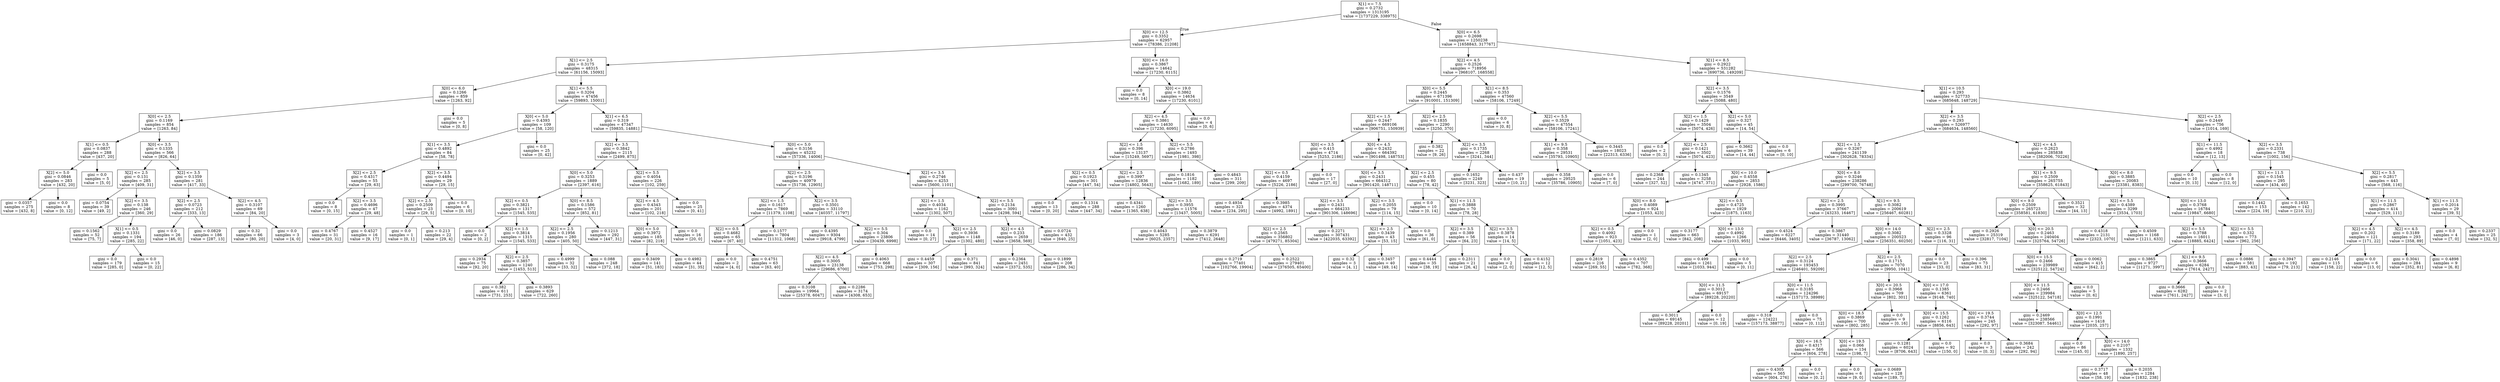 digraph Tree {
node [shape=box] ;
0 [label="X[1] <= 7.5\ngini = 0.2732\nsamples = 1313195\nvalue = [1737229, 338975]"] ;
1 [label="X[0] <= 12.5\ngini = 0.3352\nsamples = 62957\nvalue = [78386, 21208]"] ;
0 -> 1 [labeldistance=2.5, labelangle=45, headlabel="True"] ;
2 [label="X[1] <= 2.5\ngini = 0.3175\nsamples = 48315\nvalue = [61156, 15093]"] ;
1 -> 2 ;
3 [label="X[0] <= 6.0\ngini = 0.1266\nsamples = 859\nvalue = [1263, 92]"] ;
2 -> 3 ;
4 [label="X[0] <= 2.5\ngini = 0.1169\nsamples = 854\nvalue = [1263, 84]"] ;
3 -> 4 ;
5 [label="X[1] <= 0.5\ngini = 0.0837\nsamples = 288\nvalue = [437, 20]"] ;
4 -> 5 ;
6 [label="X[2] <= 5.0\ngini = 0.0846\nsamples = 283\nvalue = [432, 20]"] ;
5 -> 6 ;
7 [label="gini = 0.0357\nsamples = 275\nvalue = [432, 8]"] ;
6 -> 7 ;
8 [label="gini = 0.0\nsamples = 8\nvalue = [0, 12]"] ;
6 -> 8 ;
9 [label="gini = 0.0\nsamples = 5\nvalue = [5, 0]"] ;
5 -> 9 ;
10 [label="X[0] <= 3.5\ngini = 0.1335\nsamples = 566\nvalue = [826, 64]"] ;
4 -> 10 ;
11 [label="X[2] <= 2.5\ngini = 0.131\nsamples = 285\nvalue = [409, 31]"] ;
10 -> 11 ;
12 [label="gini = 0.0754\nsamples = 39\nvalue = [49, 2]"] ;
11 -> 12 ;
13 [label="X[2] <= 3.5\ngini = 0.138\nsamples = 246\nvalue = [360, 29]"] ;
11 -> 13 ;
14 [label="gini = 0.1562\nsamples = 52\nvalue = [75, 7]"] ;
13 -> 14 ;
15 [label="X[1] <= 0.5\ngini = 0.1331\nsamples = 194\nvalue = [285, 22]"] ;
13 -> 15 ;
16 [label="gini = 0.0\nsamples = 179\nvalue = [285, 0]"] ;
15 -> 16 ;
17 [label="gini = 0.0\nsamples = 15\nvalue = [0, 22]"] ;
15 -> 17 ;
18 [label="X[2] <= 3.5\ngini = 0.1359\nsamples = 281\nvalue = [417, 33]"] ;
10 -> 18 ;
19 [label="X[2] <= 2.5\ngini = 0.0723\nsamples = 212\nvalue = [333, 13]"] ;
18 -> 19 ;
20 [label="gini = 0.0\nsamples = 26\nvalue = [46, 0]"] ;
19 -> 20 ;
21 [label="gini = 0.0829\nsamples = 186\nvalue = [287, 13]"] ;
19 -> 21 ;
22 [label="X[2] <= 4.5\ngini = 0.3107\nsamples = 69\nvalue = [84, 20]"] ;
18 -> 22 ;
23 [label="gini = 0.32\nsamples = 66\nvalue = [80, 20]"] ;
22 -> 23 ;
24 [label="gini = 0.0\nsamples = 3\nvalue = [4, 0]"] ;
22 -> 24 ;
25 [label="gini = 0.0\nsamples = 5\nvalue = [0, 8]"] ;
3 -> 25 ;
26 [label="X[1] <= 5.5\ngini = 0.3204\nsamples = 47456\nvalue = [59893, 15001]"] ;
2 -> 26 ;
27 [label="X[0] <= 5.0\ngini = 0.4393\nsamples = 109\nvalue = [58, 120]"] ;
26 -> 27 ;
28 [label="X[1] <= 3.5\ngini = 0.4892\nsamples = 84\nvalue = [58, 78]"] ;
27 -> 28 ;
29 [label="X[2] <= 2.5\ngini = 0.4317\nsamples = 55\nvalue = [29, 63]"] ;
28 -> 29 ;
30 [label="gini = 0.0\nsamples = 8\nvalue = [0, 15]"] ;
29 -> 30 ;
31 [label="X[2] <= 3.5\ngini = 0.4696\nsamples = 47\nvalue = [29, 48]"] ;
29 -> 31 ;
32 [label="gini = 0.4767\nsamples = 31\nvalue = [20, 31]"] ;
31 -> 32 ;
33 [label="gini = 0.4527\nsamples = 16\nvalue = [9, 17]"] ;
31 -> 33 ;
34 [label="X[2] <= 3.5\ngini = 0.4494\nsamples = 29\nvalue = [29, 15]"] ;
28 -> 34 ;
35 [label="X[2] <= 2.5\ngini = 0.2509\nsamples = 23\nvalue = [29, 5]"] ;
34 -> 35 ;
36 [label="gini = 0.0\nsamples = 1\nvalue = [0, 1]"] ;
35 -> 36 ;
37 [label="gini = 0.213\nsamples = 22\nvalue = [29, 4]"] ;
35 -> 37 ;
38 [label="gini = 0.0\nsamples = 6\nvalue = [0, 10]"] ;
34 -> 38 ;
39 [label="gini = 0.0\nsamples = 25\nvalue = [0, 42]"] ;
27 -> 39 ;
40 [label="X[1] <= 6.5\ngini = 0.319\nsamples = 47347\nvalue = [59835, 14881]"] ;
26 -> 40 ;
41 [label="X[2] <= 3.5\ngini = 0.3842\nsamples = 2115\nvalue = [2499, 875]"] ;
40 -> 41 ;
42 [label="X[0] <= 5.0\ngini = 0.3253\nsamples = 1889\nvalue = [2397, 616]"] ;
41 -> 42 ;
43 [label="X[2] <= 0.5\ngini = 0.3821\nsamples = 1317\nvalue = [1545, 535]"] ;
42 -> 43 ;
44 [label="gini = 0.0\nsamples = 2\nvalue = [0, 2]"] ;
43 -> 44 ;
45 [label="X[2] <= 1.5\ngini = 0.3814\nsamples = 1315\nvalue = [1545, 533]"] ;
43 -> 45 ;
46 [label="gini = 0.2934\nsamples = 75\nvalue = [92, 20]"] ;
45 -> 46 ;
47 [label="X[2] <= 2.5\ngini = 0.3857\nsamples = 1240\nvalue = [1453, 513]"] ;
45 -> 47 ;
48 [label="gini = 0.382\nsamples = 611\nvalue = [731, 253]"] ;
47 -> 48 ;
49 [label="gini = 0.3893\nsamples = 629\nvalue = [722, 260]"] ;
47 -> 49 ;
50 [label="X[0] <= 8.5\ngini = 0.1586\nsamples = 572\nvalue = [852, 81]"] ;
42 -> 50 ;
51 [label="X[2] <= 2.5\ngini = 0.1956\nsamples = 280\nvalue = [405, 50]"] ;
50 -> 51 ;
52 [label="gini = 0.4999\nsamples = 32\nvalue = [33, 32]"] ;
51 -> 52 ;
53 [label="gini = 0.088\nsamples = 248\nvalue = [372, 18]"] ;
51 -> 53 ;
54 [label="gini = 0.1213\nsamples = 292\nvalue = [447, 31]"] ;
50 -> 54 ;
55 [label="X[2] <= 5.5\ngini = 0.4054\nsamples = 226\nvalue = [102, 259]"] ;
41 -> 55 ;
56 [label="X[2] <= 4.5\ngini = 0.4343\nsamples = 201\nvalue = [102, 218]"] ;
55 -> 56 ;
57 [label="X[0] <= 5.0\ngini = 0.3972\nsamples = 185\nvalue = [82, 218]"] ;
56 -> 57 ;
58 [label="gini = 0.3409\nsamples = 141\nvalue = [51, 183]"] ;
57 -> 58 ;
59 [label="gini = 0.4982\nsamples = 44\nvalue = [31, 35]"] ;
57 -> 59 ;
60 [label="gini = 0.0\nsamples = 16\nvalue = [20, 0]"] ;
56 -> 60 ;
61 [label="gini = 0.0\nsamples = 25\nvalue = [0, 41]"] ;
55 -> 61 ;
62 [label="X[0] <= 5.0\ngini = 0.3156\nsamples = 45232\nvalue = [57336, 14006]"] ;
40 -> 62 ;
63 [label="X[2] <= 2.5\ngini = 0.3196\nsamples = 40979\nvalue = [51736, 12905]"] ;
62 -> 63 ;
64 [label="X[2] <= 1.5\ngini = 0.1617\nsamples = 7869\nvalue = [11379, 1108]"] ;
63 -> 64 ;
65 [label="X[2] <= 0.5\ngini = 0.4682\nsamples = 65\nvalue = [67, 40]"] ;
64 -> 65 ;
66 [label="gini = 0.0\nsamples = 2\nvalue = [4, 0]"] ;
65 -> 66 ;
67 [label="gini = 0.4751\nsamples = 63\nvalue = [63, 40]"] ;
65 -> 67 ;
68 [label="gini = 0.1577\nsamples = 7804\nvalue = [11312, 1068]"] ;
64 -> 68 ;
69 [label="X[2] <= 3.5\ngini = 0.3501\nsamples = 33110\nvalue = [40357, 11797]"] ;
63 -> 69 ;
70 [label="gini = 0.4395\nsamples = 9304\nvalue = [9918, 4799]"] ;
69 -> 70 ;
71 [label="X[2] <= 5.5\ngini = 0.304\nsamples = 23806\nvalue = [30439, 6998]"] ;
69 -> 71 ;
72 [label="X[2] <= 4.5\ngini = 0.3005\nsamples = 23138\nvalue = [29686, 6700]"] ;
71 -> 72 ;
73 [label="gini = 0.3108\nsamples = 19964\nvalue = [25378, 6047]"] ;
72 -> 73 ;
74 [label="gini = 0.2286\nsamples = 3174\nvalue = [4308, 653]"] ;
72 -> 74 ;
75 [label="gini = 0.4063\nsamples = 668\nvalue = [753, 298]"] ;
71 -> 75 ;
76 [label="X[2] <= 3.5\ngini = 0.2746\nsamples = 4253\nvalue = [5600, 1101]"] ;
62 -> 76 ;
77 [label="X[2] <= 1.5\ngini = 0.4034\nsamples = 1162\nvalue = [1302, 507]"] ;
76 -> 77 ;
78 [label="gini = 0.0\nsamples = 14\nvalue = [0, 27]"] ;
77 -> 78 ;
79 [label="X[2] <= 2.5\ngini = 0.3936\nsamples = 1148\nvalue = [1302, 480]"] ;
77 -> 79 ;
80 [label="gini = 0.4459\nsamples = 307\nvalue = [309, 156]"] ;
79 -> 80 ;
81 [label="gini = 0.371\nsamples = 841\nvalue = [993, 324]"] ;
79 -> 81 ;
82 [label="X[2] <= 5.5\ngini = 0.2134\nsamples = 3091\nvalue = [4298, 594]"] ;
76 -> 82 ;
83 [label="X[2] <= 4.5\ngini = 0.233\nsamples = 2659\nvalue = [3658, 569]"] ;
82 -> 83 ;
84 [label="gini = 0.2364\nsamples = 2451\nvalue = [3372, 535]"] ;
83 -> 84 ;
85 [label="gini = 0.1899\nsamples = 208\nvalue = [286, 34]"] ;
83 -> 85 ;
86 [label="gini = 0.0724\nsamples = 432\nvalue = [640, 25]"] ;
82 -> 86 ;
87 [label="X[0] <= 16.0\ngini = 0.3867\nsamples = 14642\nvalue = [17230, 6115]"] ;
1 -> 87 ;
88 [label="gini = 0.0\nsamples = 8\nvalue = [0, 14]"] ;
87 -> 88 ;
89 [label="X[0] <= 19.0\ngini = 0.3862\nsamples = 14634\nvalue = [17230, 6101]"] ;
87 -> 89 ;
90 [label="X[2] <= 4.5\ngini = 0.3861\nsamples = 14630\nvalue = [17230, 6095]"] ;
89 -> 90 ;
91 [label="X[2] <= 1.5\ngini = 0.396\nsamples = 13137\nvalue = [15249, 5697]"] ;
90 -> 91 ;
92 [label="X[2] <= 0.5\ngini = 0.1923\nsamples = 301\nvalue = [447, 54]"] ;
91 -> 92 ;
93 [label="gini = 0.0\nsamples = 13\nvalue = [0, 20]"] ;
92 -> 93 ;
94 [label="gini = 0.1314\nsamples = 288\nvalue = [447, 34]"] ;
92 -> 94 ;
95 [label="X[2] <= 2.5\ngini = 0.3997\nsamples = 12836\nvalue = [14802, 5643]"] ;
91 -> 95 ;
96 [label="gini = 0.4341\nsamples = 1260\nvalue = [1365, 638]"] ;
95 -> 96 ;
97 [label="X[2] <= 3.5\ngini = 0.3955\nsamples = 11576\nvalue = [13437, 5005]"] ;
95 -> 97 ;
98 [label="gini = 0.4043\nsamples = 5285\nvalue = [6025, 2357]"] ;
97 -> 98 ;
99 [label="gini = 0.3879\nsamples = 6291\nvalue = [7412, 2648]"] ;
97 -> 99 ;
100 [label="X[2] <= 5.5\ngini = 0.2786\nsamples = 1493\nvalue = [1981, 398]"] ;
90 -> 100 ;
101 [label="gini = 0.1816\nsamples = 1182\nvalue = [1682, 189]"] ;
100 -> 101 ;
102 [label="gini = 0.4843\nsamples = 311\nvalue = [299, 209]"] ;
100 -> 102 ;
103 [label="gini = 0.0\nsamples = 4\nvalue = [0, 6]"] ;
89 -> 103 ;
104 [label="X[0] <= 6.5\ngini = 0.2698\nsamples = 1250238\nvalue = [1658843, 317767]"] ;
0 -> 104 [labeldistance=2.5, labelangle=-45, headlabel="False"] ;
105 [label="X[2] <= 4.5\ngini = 0.2526\nsamples = 718956\nvalue = [968107, 168558]"] ;
104 -> 105 ;
106 [label="X[0] <= 5.5\ngini = 0.2445\nsamples = 671396\nvalue = [910001, 151309]"] ;
105 -> 106 ;
107 [label="X[2] <= 1.5\ngini = 0.2447\nsamples = 669106\nvalue = [906751, 150939]"] ;
106 -> 107 ;
108 [label="X[0] <= 3.5\ngini = 0.415\nsamples = 4714\nvalue = [5253, 2186]"] ;
107 -> 108 ;
109 [label="X[2] <= 0.5\ngini = 0.4159\nsamples = 4697\nvalue = [5226, 2186]"] ;
108 -> 109 ;
110 [label="gini = 0.4934\nsamples = 323\nvalue = [234, 295]"] ;
109 -> 110 ;
111 [label="gini = 0.3985\nsamples = 4374\nvalue = [4992, 1891]"] ;
109 -> 111 ;
112 [label="gini = 0.0\nsamples = 17\nvalue = [27, 0]"] ;
108 -> 112 ;
113 [label="X[0] <= 4.5\ngini = 0.2432\nsamples = 664392\nvalue = [901498, 148753]"] ;
107 -> 113 ;
114 [label="X[0] <= 3.5\ngini = 0.2431\nsamples = 664312\nvalue = [901420, 148711]"] ;
113 -> 114 ;
115 [label="X[2] <= 3.5\ngini = 0.2431\nsamples = 664233\nvalue = [901306, 148696]"] ;
114 -> 115 ;
116 [label="X[2] <= 2.5\ngini = 0.2565\nsamples = 356802\nvalue = [479271, 85304]"] ;
115 -> 116 ;
117 [label="gini = 0.2719\nsamples = 77401\nvalue = [102766, 19904]"] ;
116 -> 117 ;
118 [label="gini = 0.2522\nsamples = 279401\nvalue = [376505, 65400]"] ;
116 -> 118 ;
119 [label="gini = 0.2271\nsamples = 307431\nvalue = [422035, 63392]"] ;
115 -> 119 ;
120 [label="X[2] <= 3.5\ngini = 0.2055\nsamples = 79\nvalue = [114, 15]"] ;
114 -> 120 ;
121 [label="X[2] <= 2.5\ngini = 0.3439\nsamples = 43\nvalue = [53, 15]"] ;
120 -> 121 ;
122 [label="gini = 0.32\nsamples = 3\nvalue = [4, 1]"] ;
121 -> 122 ;
123 [label="gini = 0.3457\nsamples = 40\nvalue = [49, 14]"] ;
121 -> 123 ;
124 [label="gini = 0.0\nsamples = 36\nvalue = [61, 0]"] ;
120 -> 124 ;
125 [label="X[2] <= 2.5\ngini = 0.455\nsamples = 80\nvalue = [78, 42]"] ;
113 -> 125 ;
126 [label="gini = 0.0\nsamples = 10\nvalue = [0, 14]"] ;
125 -> 126 ;
127 [label="X[1] <= 11.5\ngini = 0.3888\nsamples = 70\nvalue = [78, 28]"] ;
125 -> 127 ;
128 [label="X[2] <= 3.5\ngini = 0.389\nsamples = 56\nvalue = [64, 23]"] ;
127 -> 128 ;
129 [label="gini = 0.4444\nsamples = 35\nvalue = [38, 19]"] ;
128 -> 129 ;
130 [label="gini = 0.2311\nsamples = 21\nvalue = [26, 4]"] ;
128 -> 130 ;
131 [label="X[2] <= 3.5\ngini = 0.3878\nsamples = 14\nvalue = [14, 5]"] ;
127 -> 131 ;
132 [label="gini = 0.0\nsamples = 2\nvalue = [2, 0]"] ;
131 -> 132 ;
133 [label="gini = 0.4152\nsamples = 12\nvalue = [12, 5]"] ;
131 -> 133 ;
134 [label="X[2] <= 2.5\ngini = 0.1835\nsamples = 2290\nvalue = [3250, 370]"] ;
106 -> 134 ;
135 [label="gini = 0.382\nsamples = 22\nvalue = [9, 26]"] ;
134 -> 135 ;
136 [label="X[2] <= 3.5\ngini = 0.1735\nsamples = 2268\nvalue = [3241, 344]"] ;
134 -> 136 ;
137 [label="gini = 0.1652\nsamples = 2249\nvalue = [3231, 323]"] ;
136 -> 137 ;
138 [label="gini = 0.437\nsamples = 19\nvalue = [10, 21]"] ;
136 -> 138 ;
139 [label="X[1] <= 8.5\ngini = 0.353\nsamples = 47560\nvalue = [58106, 17249]"] ;
105 -> 139 ;
140 [label="gini = 0.0\nsamples = 6\nvalue = [0, 8]"] ;
139 -> 140 ;
141 [label="X[2] <= 5.5\ngini = 0.3529\nsamples = 47554\nvalue = [58106, 17241]"] ;
139 -> 141 ;
142 [label="X[1] <= 9.5\ngini = 0.358\nsamples = 29531\nvalue = [35793, 10905]"] ;
141 -> 142 ;
143 [label="gini = 0.358\nsamples = 29525\nvalue = [35786, 10905]"] ;
142 -> 143 ;
144 [label="gini = 0.0\nsamples = 6\nvalue = [7, 0]"] ;
142 -> 144 ;
145 [label="gini = 0.3445\nsamples = 18023\nvalue = [22313, 6336]"] ;
141 -> 145 ;
146 [label="X[1] <= 8.5\ngini = 0.2922\nsamples = 531282\nvalue = [690736, 149209]"] ;
104 -> 146 ;
147 [label="X[2] <= 3.5\ngini = 0.1576\nsamples = 3549\nvalue = [5088, 480]"] ;
146 -> 147 ;
148 [label="X[2] <= 1.5\ngini = 0.1429\nsamples = 3504\nvalue = [5074, 426]"] ;
147 -> 148 ;
149 [label="gini = 0.0\nsamples = 2\nvalue = [0, 3]"] ;
148 -> 149 ;
150 [label="X[2] <= 2.5\ngini = 0.1421\nsamples = 3502\nvalue = [5074, 423]"] ;
148 -> 150 ;
151 [label="gini = 0.2368\nsamples = 244\nvalue = [327, 52]"] ;
150 -> 151 ;
152 [label="gini = 0.1345\nsamples = 3258\nvalue = [4747, 371]"] ;
150 -> 152 ;
153 [label="X[2] <= 5.0\ngini = 0.327\nsamples = 45\nvalue = [14, 54]"] ;
147 -> 153 ;
154 [label="gini = 0.3662\nsamples = 39\nvalue = [14, 44]"] ;
153 -> 154 ;
155 [label="gini = 0.0\nsamples = 6\nvalue = [0, 10]"] ;
153 -> 155 ;
156 [label="X[1] <= 10.5\ngini = 0.293\nsamples = 527733\nvalue = [685648, 148729]"] ;
146 -> 156 ;
157 [label="X[2] <= 3.5\ngini = 0.293\nsamples = 526977\nvalue = [684634, 148560]"] ;
156 -> 157 ;
158 [label="X[2] <= 1.5\ngini = 0.3267\nsamples = 241139\nvalue = [302628, 78334]"] ;
157 -> 158 ;
159 [label="X[0] <= 10.0\ngini = 0.4558\nsamples = 2853\nvalue = [2928, 1586]"] ;
158 -> 159 ;
160 [label="X[0] <= 8.0\ngini = 0.4089\nsamples = 924\nvalue = [1053, 423]"] ;
159 -> 160 ;
161 [label="X[2] <= 0.5\ngini = 0.4092\nsamples = 923\nvalue = [1051, 423]"] ;
160 -> 161 ;
162 [label="gini = 0.2819\nsamples = 216\nvalue = [269, 55]"] ;
161 -> 162 ;
163 [label="gini = 0.4352\nsamples = 707\nvalue = [782, 368]"] ;
161 -> 163 ;
164 [label="gini = 0.0\nsamples = 1\nvalue = [2, 0]"] ;
160 -> 164 ;
165 [label="X[2] <= 0.5\ngini = 0.4725\nsamples = 1929\nvalue = [1875, 1163]"] ;
159 -> 165 ;
166 [label="gini = 0.3177\nsamples = 663\nvalue = [842, 208]"] ;
165 -> 166 ;
167 [label="X[0] <= 13.0\ngini = 0.4992\nsamples = 1266\nvalue = [1033, 955]"] ;
165 -> 167 ;
168 [label="gini = 0.499\nsamples = 1261\nvalue = [1033, 944]"] ;
167 -> 168 ;
169 [label="gini = 0.0\nsamples = 5\nvalue = [0, 11]"] ;
167 -> 169 ;
170 [label="X[0] <= 8.0\ngini = 0.3246\nsamples = 238286\nvalue = [299700, 76748]"] ;
158 -> 170 ;
171 [label="X[2] <= 2.5\ngini = 0.3995\nsamples = 37667\nvalue = [43233, 16467]"] ;
170 -> 171 ;
172 [label="gini = 0.4524\nsamples = 6227\nvalue = [6446, 3405]"] ;
171 -> 172 ;
173 [label="gini = 0.3867\nsamples = 31440\nvalue = [36787, 13062]"] ;
171 -> 173 ;
174 [label="X[1] <= 9.5\ngini = 0.3082\nsamples = 200619\nvalue = [256467, 60281]"] ;
170 -> 174 ;
175 [label="X[0] <= 14.0\ngini = 0.3082\nsamples = 200523\nvalue = [256351, 60250]"] ;
174 -> 175 ;
176 [label="X[2] <= 2.5\ngini = 0.3124\nsamples = 193453\nvalue = [246401, 59209]"] ;
175 -> 176 ;
177 [label="X[0] <= 11.5\ngini = 0.3012\nsamples = 69157\nvalue = [89228, 20220]"] ;
176 -> 177 ;
178 [label="gini = 0.3011\nsamples = 69145\nvalue = [89228, 20201]"] ;
177 -> 178 ;
179 [label="gini = 0.0\nsamples = 12\nvalue = [0, 19]"] ;
177 -> 179 ;
180 [label="X[0] <= 11.5\ngini = 0.3185\nsamples = 124296\nvalue = [157173, 38989]"] ;
176 -> 180 ;
181 [label="gini = 0.318\nsamples = 124221\nvalue = [157173, 38877]"] ;
180 -> 181 ;
182 [label="gini = 0.0\nsamples = 75\nvalue = [0, 112]"] ;
180 -> 182 ;
183 [label="X[2] <= 2.5\ngini = 0.1715\nsamples = 7070\nvalue = [9950, 1041]"] ;
175 -> 183 ;
184 [label="X[0] <= 20.5\ngini = 0.3968\nsamples = 709\nvalue = [802, 301]"] ;
183 -> 184 ;
185 [label="X[0] <= 18.5\ngini = 0.3869\nsamples = 700\nvalue = [802, 285]"] ;
184 -> 185 ;
186 [label="X[0] <= 16.5\ngini = 0.4317\nsamples = 566\nvalue = [604, 278]"] ;
185 -> 186 ;
187 [label="gini = 0.4305\nsamples = 565\nvalue = [604, 276]"] ;
186 -> 187 ;
188 [label="gini = 0.0\nsamples = 1\nvalue = [0, 2]"] ;
186 -> 188 ;
189 [label="X[0] <= 19.5\ngini = 0.066\nsamples = 134\nvalue = [198, 7]"] ;
185 -> 189 ;
190 [label="gini = 0.0\nsamples = 6\nvalue = [9, 0]"] ;
189 -> 190 ;
191 [label="gini = 0.0689\nsamples = 128\nvalue = [189, 7]"] ;
189 -> 191 ;
192 [label="gini = 0.0\nsamples = 9\nvalue = [0, 16]"] ;
184 -> 192 ;
193 [label="X[0] <= 17.0\ngini = 0.1385\nsamples = 6361\nvalue = [9148, 740]"] ;
183 -> 193 ;
194 [label="X[0] <= 15.5\ngini = 0.1262\nsamples = 6116\nvalue = [8856, 643]"] ;
193 -> 194 ;
195 [label="gini = 0.1281\nsamples = 6024\nvalue = [8706, 643]"] ;
194 -> 195 ;
196 [label="gini = 0.0\nsamples = 92\nvalue = [150, 0]"] ;
194 -> 196 ;
197 [label="X[0] <= 19.5\ngini = 0.3744\nsamples = 245\nvalue = [292, 97]"] ;
193 -> 197 ;
198 [label="gini = 0.0\nsamples = 3\nvalue = [0, 3]"] ;
197 -> 198 ;
199 [label="gini = 0.3684\nsamples = 242\nvalue = [292, 94]"] ;
197 -> 199 ;
200 [label="X[2] <= 2.5\ngini = 0.3328\nsamples = 96\nvalue = [116, 31]"] ;
174 -> 200 ;
201 [label="gini = 0.0\nsamples = 23\nvalue = [33, 0]"] ;
200 -> 201 ;
202 [label="gini = 0.396\nsamples = 73\nvalue = [83, 31]"] ;
200 -> 202 ;
203 [label="X[2] <= 4.5\ngini = 0.2623\nsamples = 285838\nvalue = [382006, 70226]"] ;
157 -> 203 ;
204 [label="X[1] <= 9.5\ngini = 0.2509\nsamples = 265755\nvalue = [358625, 61843]"] ;
203 -> 204 ;
205 [label="X[0] <= 9.0\ngini = 0.2509\nsamples = 265723\nvalue = [358581, 61830]"] ;
204 -> 205 ;
206 [label="gini = 0.2926\nsamples = 25319\nvalue = [32817, 7104]"] ;
205 -> 206 ;
207 [label="X[0] <= 20.5\ngini = 0.2463\nsamples = 240404\nvalue = [325764, 54726]"] ;
205 -> 207 ;
208 [label="X[0] <= 15.5\ngini = 0.2466\nsamples = 239989\nvalue = [325122, 54724]"] ;
207 -> 208 ;
209 [label="X[0] <= 11.5\ngini = 0.2466\nsamples = 239984\nvalue = [325122, 54718]"] ;
208 -> 209 ;
210 [label="gini = 0.2469\nsamples = 238566\nvalue = [323087, 54461]"] ;
209 -> 210 ;
211 [label="X[0] <= 12.5\ngini = 0.1991\nsamples = 1418\nvalue = [2035, 257]"] ;
209 -> 211 ;
212 [label="gini = 0.0\nsamples = 86\nvalue = [145, 0]"] ;
211 -> 212 ;
213 [label="X[0] <= 14.0\ngini = 0.2107\nsamples = 1332\nvalue = [1890, 257]"] ;
211 -> 213 ;
214 [label="gini = 0.3717\nsamples = 48\nvalue = [58, 19]"] ;
213 -> 214 ;
215 [label="gini = 0.2035\nsamples = 1284\nvalue = [1832, 238]"] ;
213 -> 215 ;
216 [label="gini = 0.0\nsamples = 5\nvalue = [0, 6]"] ;
208 -> 216 ;
217 [label="gini = 0.0062\nsamples = 415\nvalue = [642, 2]"] ;
207 -> 217 ;
218 [label="gini = 0.3521\nsamples = 32\nvalue = [44, 13]"] ;
204 -> 218 ;
219 [label="X[0] <= 8.0\ngini = 0.3885\nsamples = 20083\nvalue = [23381, 8383]"] ;
203 -> 219 ;
220 [label="X[2] <= 5.5\ngini = 0.4389\nsamples = 3299\nvalue = [3534, 1703]"] ;
219 -> 220 ;
221 [label="gini = 0.4318\nsamples = 2131\nvalue = [2323, 1070]"] ;
220 -> 221 ;
222 [label="gini = 0.4509\nsamples = 1168\nvalue = [1211, 633]"] ;
220 -> 222 ;
223 [label="X[0] <= 13.0\ngini = 0.3768\nsamples = 16784\nvalue = [19847, 6680]"] ;
219 -> 223 ;
224 [label="X[2] <= 5.5\ngini = 0.3788\nsamples = 16011\nvalue = [18885, 6424]"] ;
223 -> 224 ;
225 [label="gini = 0.3865\nsamples = 9727\nvalue = [11271, 3997]"] ;
224 -> 225 ;
226 [label="X[1] <= 9.5\ngini = 0.3666\nsamples = 6284\nvalue = [7614, 2427]"] ;
224 -> 226 ;
227 [label="gini = 0.3666\nsamples = 6282\nvalue = [7611, 2427]"] ;
226 -> 227 ;
228 [label="gini = 0.0\nsamples = 2\nvalue = [3, 0]"] ;
226 -> 228 ;
229 [label="X[2] <= 5.5\ngini = 0.332\nsamples = 773\nvalue = [962, 256]"] ;
223 -> 229 ;
230 [label="gini = 0.0886\nsamples = 581\nvalue = [883, 43]"] ;
229 -> 230 ;
231 [label="gini = 0.3947\nsamples = 192\nvalue = [79, 213]"] ;
229 -> 231 ;
232 [label="X[2] <= 2.5\ngini = 0.2449\nsamples = 756\nvalue = [1014, 169]"] ;
156 -> 232 ;
233 [label="X[1] <= 11.5\ngini = 0.4992\nsamples = 18\nvalue = [12, 13]"] ;
232 -> 233 ;
234 [label="gini = 0.0\nsamples = 10\nvalue = [0, 13]"] ;
233 -> 234 ;
235 [label="gini = 0.0\nsamples = 8\nvalue = [12, 0]"] ;
233 -> 235 ;
236 [label="X[2] <= 3.5\ngini = 0.2331\nsamples = 738\nvalue = [1002, 156]"] ;
232 -> 236 ;
237 [label="X[1] <= 11.5\ngini = 0.1545\nsamples = 295\nvalue = [434, 40]"] ;
236 -> 237 ;
238 [label="gini = 0.1442\nsamples = 153\nvalue = [224, 19]"] ;
237 -> 238 ;
239 [label="gini = 0.1653\nsamples = 142\nvalue = [210, 21]"] ;
237 -> 239 ;
240 [label="X[2] <= 5.5\ngini = 0.2817\nsamples = 443\nvalue = [568, 116]"] ;
236 -> 240 ;
241 [label="X[1] <= 11.5\ngini = 0.2867\nsamples = 414\nvalue = [529, 111]"] ;
240 -> 241 ;
242 [label="X[2] <= 4.5\ngini = 0.202\nsamples = 121\nvalue = [171, 22]"] ;
241 -> 242 ;
243 [label="gini = 0.2146\nsamples = 115\nvalue = [158, 22]"] ;
242 -> 243 ;
244 [label="gini = 0.0\nsamples = 6\nvalue = [13, 0]"] ;
242 -> 244 ;
245 [label="X[2] <= 4.5\ngini = 0.3189\nsamples = 293\nvalue = [358, 89]"] ;
241 -> 245 ;
246 [label="gini = 0.3041\nsamples = 284\nvalue = [352, 81]"] ;
245 -> 246 ;
247 [label="gini = 0.4898\nsamples = 9\nvalue = [6, 8]"] ;
245 -> 247 ;
248 [label="X[1] <= 11.5\ngini = 0.2014\nsamples = 29\nvalue = [39, 5]"] ;
240 -> 248 ;
249 [label="gini = 0.0\nsamples = 4\nvalue = [7, 0]"] ;
248 -> 249 ;
250 [label="gini = 0.2337\nsamples = 25\nvalue = [32, 5]"] ;
248 -> 250 ;
}
